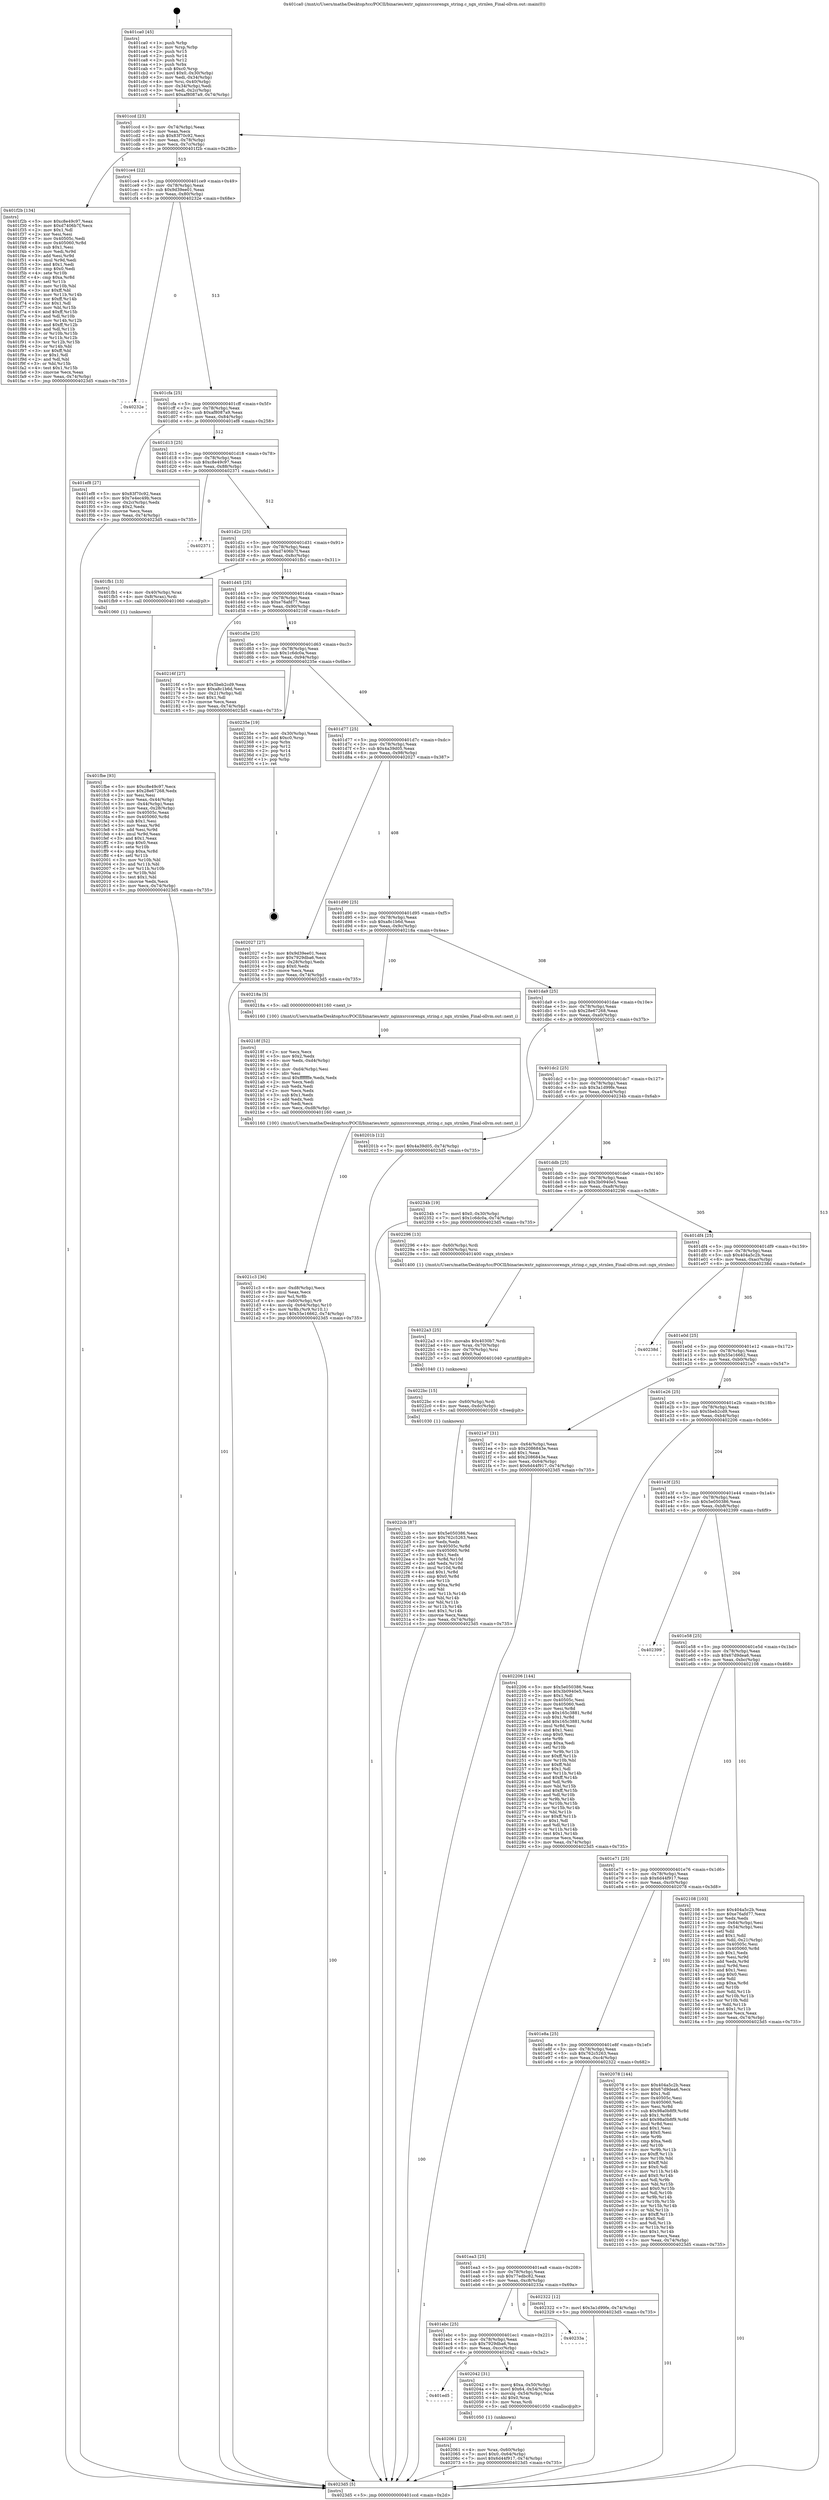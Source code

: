 digraph "0x401ca0" {
  label = "0x401ca0 (/mnt/c/Users/mathe/Desktop/tcc/POCII/binaries/extr_nginxsrccorengx_string.c_ngx_strnlen_Final-ollvm.out::main(0))"
  labelloc = "t"
  node[shape=record]

  Entry [label="",width=0.3,height=0.3,shape=circle,fillcolor=black,style=filled]
  "0x401ccd" [label="{
     0x401ccd [23]\l
     | [instrs]\l
     &nbsp;&nbsp;0x401ccd \<+3\>: mov -0x74(%rbp),%eax\l
     &nbsp;&nbsp;0x401cd0 \<+2\>: mov %eax,%ecx\l
     &nbsp;&nbsp;0x401cd2 \<+6\>: sub $0x83f70c92,%ecx\l
     &nbsp;&nbsp;0x401cd8 \<+3\>: mov %eax,-0x78(%rbp)\l
     &nbsp;&nbsp;0x401cdb \<+3\>: mov %ecx,-0x7c(%rbp)\l
     &nbsp;&nbsp;0x401cde \<+6\>: je 0000000000401f2b \<main+0x28b\>\l
  }"]
  "0x401f2b" [label="{
     0x401f2b [134]\l
     | [instrs]\l
     &nbsp;&nbsp;0x401f2b \<+5\>: mov $0xc8e49c97,%eax\l
     &nbsp;&nbsp;0x401f30 \<+5\>: mov $0xd7406b7f,%ecx\l
     &nbsp;&nbsp;0x401f35 \<+2\>: mov $0x1,%dl\l
     &nbsp;&nbsp;0x401f37 \<+2\>: xor %esi,%esi\l
     &nbsp;&nbsp;0x401f39 \<+7\>: mov 0x40505c,%edi\l
     &nbsp;&nbsp;0x401f40 \<+8\>: mov 0x405060,%r8d\l
     &nbsp;&nbsp;0x401f48 \<+3\>: sub $0x1,%esi\l
     &nbsp;&nbsp;0x401f4b \<+3\>: mov %edi,%r9d\l
     &nbsp;&nbsp;0x401f4e \<+3\>: add %esi,%r9d\l
     &nbsp;&nbsp;0x401f51 \<+4\>: imul %r9d,%edi\l
     &nbsp;&nbsp;0x401f55 \<+3\>: and $0x1,%edi\l
     &nbsp;&nbsp;0x401f58 \<+3\>: cmp $0x0,%edi\l
     &nbsp;&nbsp;0x401f5b \<+4\>: sete %r10b\l
     &nbsp;&nbsp;0x401f5f \<+4\>: cmp $0xa,%r8d\l
     &nbsp;&nbsp;0x401f63 \<+4\>: setl %r11b\l
     &nbsp;&nbsp;0x401f67 \<+3\>: mov %r10b,%bl\l
     &nbsp;&nbsp;0x401f6a \<+3\>: xor $0xff,%bl\l
     &nbsp;&nbsp;0x401f6d \<+3\>: mov %r11b,%r14b\l
     &nbsp;&nbsp;0x401f70 \<+4\>: xor $0xff,%r14b\l
     &nbsp;&nbsp;0x401f74 \<+3\>: xor $0x1,%dl\l
     &nbsp;&nbsp;0x401f77 \<+3\>: mov %bl,%r15b\l
     &nbsp;&nbsp;0x401f7a \<+4\>: and $0xff,%r15b\l
     &nbsp;&nbsp;0x401f7e \<+3\>: and %dl,%r10b\l
     &nbsp;&nbsp;0x401f81 \<+3\>: mov %r14b,%r12b\l
     &nbsp;&nbsp;0x401f84 \<+4\>: and $0xff,%r12b\l
     &nbsp;&nbsp;0x401f88 \<+3\>: and %dl,%r11b\l
     &nbsp;&nbsp;0x401f8b \<+3\>: or %r10b,%r15b\l
     &nbsp;&nbsp;0x401f8e \<+3\>: or %r11b,%r12b\l
     &nbsp;&nbsp;0x401f91 \<+3\>: xor %r12b,%r15b\l
     &nbsp;&nbsp;0x401f94 \<+3\>: or %r14b,%bl\l
     &nbsp;&nbsp;0x401f97 \<+3\>: xor $0xff,%bl\l
     &nbsp;&nbsp;0x401f9a \<+3\>: or $0x1,%dl\l
     &nbsp;&nbsp;0x401f9d \<+2\>: and %dl,%bl\l
     &nbsp;&nbsp;0x401f9f \<+3\>: or %bl,%r15b\l
     &nbsp;&nbsp;0x401fa2 \<+4\>: test $0x1,%r15b\l
     &nbsp;&nbsp;0x401fa6 \<+3\>: cmovne %ecx,%eax\l
     &nbsp;&nbsp;0x401fa9 \<+3\>: mov %eax,-0x74(%rbp)\l
     &nbsp;&nbsp;0x401fac \<+5\>: jmp 00000000004023d5 \<main+0x735\>\l
  }"]
  "0x401ce4" [label="{
     0x401ce4 [22]\l
     | [instrs]\l
     &nbsp;&nbsp;0x401ce4 \<+5\>: jmp 0000000000401ce9 \<main+0x49\>\l
     &nbsp;&nbsp;0x401ce9 \<+3\>: mov -0x78(%rbp),%eax\l
     &nbsp;&nbsp;0x401cec \<+5\>: sub $0x9d39ee01,%eax\l
     &nbsp;&nbsp;0x401cf1 \<+3\>: mov %eax,-0x80(%rbp)\l
     &nbsp;&nbsp;0x401cf4 \<+6\>: je 000000000040232e \<main+0x68e\>\l
  }"]
  Exit [label="",width=0.3,height=0.3,shape=circle,fillcolor=black,style=filled,peripheries=2]
  "0x40232e" [label="{
     0x40232e\l
  }", style=dashed]
  "0x401cfa" [label="{
     0x401cfa [25]\l
     | [instrs]\l
     &nbsp;&nbsp;0x401cfa \<+5\>: jmp 0000000000401cff \<main+0x5f\>\l
     &nbsp;&nbsp;0x401cff \<+3\>: mov -0x78(%rbp),%eax\l
     &nbsp;&nbsp;0x401d02 \<+5\>: sub $0xaf8087a9,%eax\l
     &nbsp;&nbsp;0x401d07 \<+6\>: mov %eax,-0x84(%rbp)\l
     &nbsp;&nbsp;0x401d0d \<+6\>: je 0000000000401ef8 \<main+0x258\>\l
  }"]
  "0x4022cb" [label="{
     0x4022cb [87]\l
     | [instrs]\l
     &nbsp;&nbsp;0x4022cb \<+5\>: mov $0x5e050386,%eax\l
     &nbsp;&nbsp;0x4022d0 \<+5\>: mov $0x762c5263,%ecx\l
     &nbsp;&nbsp;0x4022d5 \<+2\>: xor %edx,%edx\l
     &nbsp;&nbsp;0x4022d7 \<+8\>: mov 0x40505c,%r8d\l
     &nbsp;&nbsp;0x4022df \<+8\>: mov 0x405060,%r9d\l
     &nbsp;&nbsp;0x4022e7 \<+3\>: sub $0x1,%edx\l
     &nbsp;&nbsp;0x4022ea \<+3\>: mov %r8d,%r10d\l
     &nbsp;&nbsp;0x4022ed \<+3\>: add %edx,%r10d\l
     &nbsp;&nbsp;0x4022f0 \<+4\>: imul %r10d,%r8d\l
     &nbsp;&nbsp;0x4022f4 \<+4\>: and $0x1,%r8d\l
     &nbsp;&nbsp;0x4022f8 \<+4\>: cmp $0x0,%r8d\l
     &nbsp;&nbsp;0x4022fc \<+4\>: sete %r11b\l
     &nbsp;&nbsp;0x402300 \<+4\>: cmp $0xa,%r9d\l
     &nbsp;&nbsp;0x402304 \<+3\>: setl %bl\l
     &nbsp;&nbsp;0x402307 \<+3\>: mov %r11b,%r14b\l
     &nbsp;&nbsp;0x40230a \<+3\>: and %bl,%r14b\l
     &nbsp;&nbsp;0x40230d \<+3\>: xor %bl,%r11b\l
     &nbsp;&nbsp;0x402310 \<+3\>: or %r11b,%r14b\l
     &nbsp;&nbsp;0x402313 \<+4\>: test $0x1,%r14b\l
     &nbsp;&nbsp;0x402317 \<+3\>: cmovne %ecx,%eax\l
     &nbsp;&nbsp;0x40231a \<+3\>: mov %eax,-0x74(%rbp)\l
     &nbsp;&nbsp;0x40231d \<+5\>: jmp 00000000004023d5 \<main+0x735\>\l
  }"]
  "0x401ef8" [label="{
     0x401ef8 [27]\l
     | [instrs]\l
     &nbsp;&nbsp;0x401ef8 \<+5\>: mov $0x83f70c92,%eax\l
     &nbsp;&nbsp;0x401efd \<+5\>: mov $0x7e4ec49b,%ecx\l
     &nbsp;&nbsp;0x401f02 \<+3\>: mov -0x2c(%rbp),%edx\l
     &nbsp;&nbsp;0x401f05 \<+3\>: cmp $0x2,%edx\l
     &nbsp;&nbsp;0x401f08 \<+3\>: cmovne %ecx,%eax\l
     &nbsp;&nbsp;0x401f0b \<+3\>: mov %eax,-0x74(%rbp)\l
     &nbsp;&nbsp;0x401f0e \<+5\>: jmp 00000000004023d5 \<main+0x735\>\l
  }"]
  "0x401d13" [label="{
     0x401d13 [25]\l
     | [instrs]\l
     &nbsp;&nbsp;0x401d13 \<+5\>: jmp 0000000000401d18 \<main+0x78\>\l
     &nbsp;&nbsp;0x401d18 \<+3\>: mov -0x78(%rbp),%eax\l
     &nbsp;&nbsp;0x401d1b \<+5\>: sub $0xc8e49c97,%eax\l
     &nbsp;&nbsp;0x401d20 \<+6\>: mov %eax,-0x88(%rbp)\l
     &nbsp;&nbsp;0x401d26 \<+6\>: je 0000000000402371 \<main+0x6d1\>\l
  }"]
  "0x4023d5" [label="{
     0x4023d5 [5]\l
     | [instrs]\l
     &nbsp;&nbsp;0x4023d5 \<+5\>: jmp 0000000000401ccd \<main+0x2d\>\l
  }"]
  "0x401ca0" [label="{
     0x401ca0 [45]\l
     | [instrs]\l
     &nbsp;&nbsp;0x401ca0 \<+1\>: push %rbp\l
     &nbsp;&nbsp;0x401ca1 \<+3\>: mov %rsp,%rbp\l
     &nbsp;&nbsp;0x401ca4 \<+2\>: push %r15\l
     &nbsp;&nbsp;0x401ca6 \<+2\>: push %r14\l
     &nbsp;&nbsp;0x401ca8 \<+2\>: push %r12\l
     &nbsp;&nbsp;0x401caa \<+1\>: push %rbx\l
     &nbsp;&nbsp;0x401cab \<+7\>: sub $0xc0,%rsp\l
     &nbsp;&nbsp;0x401cb2 \<+7\>: movl $0x0,-0x30(%rbp)\l
     &nbsp;&nbsp;0x401cb9 \<+3\>: mov %edi,-0x34(%rbp)\l
     &nbsp;&nbsp;0x401cbc \<+4\>: mov %rsi,-0x40(%rbp)\l
     &nbsp;&nbsp;0x401cc0 \<+3\>: mov -0x34(%rbp),%edi\l
     &nbsp;&nbsp;0x401cc3 \<+3\>: mov %edi,-0x2c(%rbp)\l
     &nbsp;&nbsp;0x401cc6 \<+7\>: movl $0xaf8087a9,-0x74(%rbp)\l
  }"]
  "0x4022bc" [label="{
     0x4022bc [15]\l
     | [instrs]\l
     &nbsp;&nbsp;0x4022bc \<+4\>: mov -0x60(%rbp),%rdi\l
     &nbsp;&nbsp;0x4022c0 \<+6\>: mov %eax,-0xdc(%rbp)\l
     &nbsp;&nbsp;0x4022c6 \<+5\>: call 0000000000401030 \<free@plt\>\l
     | [calls]\l
     &nbsp;&nbsp;0x401030 \{1\} (unknown)\l
  }"]
  "0x402371" [label="{
     0x402371\l
  }", style=dashed]
  "0x401d2c" [label="{
     0x401d2c [25]\l
     | [instrs]\l
     &nbsp;&nbsp;0x401d2c \<+5\>: jmp 0000000000401d31 \<main+0x91\>\l
     &nbsp;&nbsp;0x401d31 \<+3\>: mov -0x78(%rbp),%eax\l
     &nbsp;&nbsp;0x401d34 \<+5\>: sub $0xd7406b7f,%eax\l
     &nbsp;&nbsp;0x401d39 \<+6\>: mov %eax,-0x8c(%rbp)\l
     &nbsp;&nbsp;0x401d3f \<+6\>: je 0000000000401fb1 \<main+0x311\>\l
  }"]
  "0x4022a3" [label="{
     0x4022a3 [25]\l
     | [instrs]\l
     &nbsp;&nbsp;0x4022a3 \<+10\>: movabs $0x4030b7,%rdi\l
     &nbsp;&nbsp;0x4022ad \<+4\>: mov %rax,-0x70(%rbp)\l
     &nbsp;&nbsp;0x4022b1 \<+4\>: mov -0x70(%rbp),%rsi\l
     &nbsp;&nbsp;0x4022b5 \<+2\>: mov $0x0,%al\l
     &nbsp;&nbsp;0x4022b7 \<+5\>: call 0000000000401040 \<printf@plt\>\l
     | [calls]\l
     &nbsp;&nbsp;0x401040 \{1\} (unknown)\l
  }"]
  "0x401fb1" [label="{
     0x401fb1 [13]\l
     | [instrs]\l
     &nbsp;&nbsp;0x401fb1 \<+4\>: mov -0x40(%rbp),%rax\l
     &nbsp;&nbsp;0x401fb5 \<+4\>: mov 0x8(%rax),%rdi\l
     &nbsp;&nbsp;0x401fb9 \<+5\>: call 0000000000401060 \<atoi@plt\>\l
     | [calls]\l
     &nbsp;&nbsp;0x401060 \{1\} (unknown)\l
  }"]
  "0x401d45" [label="{
     0x401d45 [25]\l
     | [instrs]\l
     &nbsp;&nbsp;0x401d45 \<+5\>: jmp 0000000000401d4a \<main+0xaa\>\l
     &nbsp;&nbsp;0x401d4a \<+3\>: mov -0x78(%rbp),%eax\l
     &nbsp;&nbsp;0x401d4d \<+5\>: sub $0xe76afd77,%eax\l
     &nbsp;&nbsp;0x401d52 \<+6\>: mov %eax,-0x90(%rbp)\l
     &nbsp;&nbsp;0x401d58 \<+6\>: je 000000000040216f \<main+0x4cf\>\l
  }"]
  "0x401fbe" [label="{
     0x401fbe [93]\l
     | [instrs]\l
     &nbsp;&nbsp;0x401fbe \<+5\>: mov $0xc8e49c97,%ecx\l
     &nbsp;&nbsp;0x401fc3 \<+5\>: mov $0x28e67268,%edx\l
     &nbsp;&nbsp;0x401fc8 \<+2\>: xor %esi,%esi\l
     &nbsp;&nbsp;0x401fca \<+3\>: mov %eax,-0x44(%rbp)\l
     &nbsp;&nbsp;0x401fcd \<+3\>: mov -0x44(%rbp),%eax\l
     &nbsp;&nbsp;0x401fd0 \<+3\>: mov %eax,-0x28(%rbp)\l
     &nbsp;&nbsp;0x401fd3 \<+7\>: mov 0x40505c,%eax\l
     &nbsp;&nbsp;0x401fda \<+8\>: mov 0x405060,%r8d\l
     &nbsp;&nbsp;0x401fe2 \<+3\>: sub $0x1,%esi\l
     &nbsp;&nbsp;0x401fe5 \<+3\>: mov %eax,%r9d\l
     &nbsp;&nbsp;0x401fe8 \<+3\>: add %esi,%r9d\l
     &nbsp;&nbsp;0x401feb \<+4\>: imul %r9d,%eax\l
     &nbsp;&nbsp;0x401fef \<+3\>: and $0x1,%eax\l
     &nbsp;&nbsp;0x401ff2 \<+3\>: cmp $0x0,%eax\l
     &nbsp;&nbsp;0x401ff5 \<+4\>: sete %r10b\l
     &nbsp;&nbsp;0x401ff9 \<+4\>: cmp $0xa,%r8d\l
     &nbsp;&nbsp;0x401ffd \<+4\>: setl %r11b\l
     &nbsp;&nbsp;0x402001 \<+3\>: mov %r10b,%bl\l
     &nbsp;&nbsp;0x402004 \<+3\>: and %r11b,%bl\l
     &nbsp;&nbsp;0x402007 \<+3\>: xor %r11b,%r10b\l
     &nbsp;&nbsp;0x40200a \<+3\>: or %r10b,%bl\l
     &nbsp;&nbsp;0x40200d \<+3\>: test $0x1,%bl\l
     &nbsp;&nbsp;0x402010 \<+3\>: cmovne %edx,%ecx\l
     &nbsp;&nbsp;0x402013 \<+3\>: mov %ecx,-0x74(%rbp)\l
     &nbsp;&nbsp;0x402016 \<+5\>: jmp 00000000004023d5 \<main+0x735\>\l
  }"]
  "0x4021c3" [label="{
     0x4021c3 [36]\l
     | [instrs]\l
     &nbsp;&nbsp;0x4021c3 \<+6\>: mov -0xd8(%rbp),%ecx\l
     &nbsp;&nbsp;0x4021c9 \<+3\>: imul %eax,%ecx\l
     &nbsp;&nbsp;0x4021cc \<+3\>: mov %cl,%r8b\l
     &nbsp;&nbsp;0x4021cf \<+4\>: mov -0x60(%rbp),%r9\l
     &nbsp;&nbsp;0x4021d3 \<+4\>: movslq -0x64(%rbp),%r10\l
     &nbsp;&nbsp;0x4021d7 \<+4\>: mov %r8b,(%r9,%r10,1)\l
     &nbsp;&nbsp;0x4021db \<+7\>: movl $0x55e16662,-0x74(%rbp)\l
     &nbsp;&nbsp;0x4021e2 \<+5\>: jmp 00000000004023d5 \<main+0x735\>\l
  }"]
  "0x40216f" [label="{
     0x40216f [27]\l
     | [instrs]\l
     &nbsp;&nbsp;0x40216f \<+5\>: mov $0x5beb2cd9,%eax\l
     &nbsp;&nbsp;0x402174 \<+5\>: mov $0xa8c1b6d,%ecx\l
     &nbsp;&nbsp;0x402179 \<+3\>: mov -0x21(%rbp),%dl\l
     &nbsp;&nbsp;0x40217c \<+3\>: test $0x1,%dl\l
     &nbsp;&nbsp;0x40217f \<+3\>: cmovne %ecx,%eax\l
     &nbsp;&nbsp;0x402182 \<+3\>: mov %eax,-0x74(%rbp)\l
     &nbsp;&nbsp;0x402185 \<+5\>: jmp 00000000004023d5 \<main+0x735\>\l
  }"]
  "0x401d5e" [label="{
     0x401d5e [25]\l
     | [instrs]\l
     &nbsp;&nbsp;0x401d5e \<+5\>: jmp 0000000000401d63 \<main+0xc3\>\l
     &nbsp;&nbsp;0x401d63 \<+3\>: mov -0x78(%rbp),%eax\l
     &nbsp;&nbsp;0x401d66 \<+5\>: sub $0x1c6dc0a,%eax\l
     &nbsp;&nbsp;0x401d6b \<+6\>: mov %eax,-0x94(%rbp)\l
     &nbsp;&nbsp;0x401d71 \<+6\>: je 000000000040235e \<main+0x6be\>\l
  }"]
  "0x40218f" [label="{
     0x40218f [52]\l
     | [instrs]\l
     &nbsp;&nbsp;0x40218f \<+2\>: xor %ecx,%ecx\l
     &nbsp;&nbsp;0x402191 \<+5\>: mov $0x2,%edx\l
     &nbsp;&nbsp;0x402196 \<+6\>: mov %edx,-0xd4(%rbp)\l
     &nbsp;&nbsp;0x40219c \<+1\>: cltd\l
     &nbsp;&nbsp;0x40219d \<+6\>: mov -0xd4(%rbp),%esi\l
     &nbsp;&nbsp;0x4021a3 \<+2\>: idiv %esi\l
     &nbsp;&nbsp;0x4021a5 \<+6\>: imul $0xfffffffe,%edx,%edx\l
     &nbsp;&nbsp;0x4021ab \<+2\>: mov %ecx,%edi\l
     &nbsp;&nbsp;0x4021ad \<+2\>: sub %edx,%edi\l
     &nbsp;&nbsp;0x4021af \<+2\>: mov %ecx,%edx\l
     &nbsp;&nbsp;0x4021b1 \<+3\>: sub $0x1,%edx\l
     &nbsp;&nbsp;0x4021b4 \<+2\>: add %edx,%edi\l
     &nbsp;&nbsp;0x4021b6 \<+2\>: sub %edi,%ecx\l
     &nbsp;&nbsp;0x4021b8 \<+6\>: mov %ecx,-0xd8(%rbp)\l
     &nbsp;&nbsp;0x4021be \<+5\>: call 0000000000401160 \<next_i\>\l
     | [calls]\l
     &nbsp;&nbsp;0x401160 \{100\} (/mnt/c/Users/mathe/Desktop/tcc/POCII/binaries/extr_nginxsrccorengx_string.c_ngx_strnlen_Final-ollvm.out::next_i)\l
  }"]
  "0x40235e" [label="{
     0x40235e [19]\l
     | [instrs]\l
     &nbsp;&nbsp;0x40235e \<+3\>: mov -0x30(%rbp),%eax\l
     &nbsp;&nbsp;0x402361 \<+7\>: add $0xc0,%rsp\l
     &nbsp;&nbsp;0x402368 \<+1\>: pop %rbx\l
     &nbsp;&nbsp;0x402369 \<+2\>: pop %r12\l
     &nbsp;&nbsp;0x40236b \<+2\>: pop %r14\l
     &nbsp;&nbsp;0x40236d \<+2\>: pop %r15\l
     &nbsp;&nbsp;0x40236f \<+1\>: pop %rbp\l
     &nbsp;&nbsp;0x402370 \<+1\>: ret\l
  }"]
  "0x401d77" [label="{
     0x401d77 [25]\l
     | [instrs]\l
     &nbsp;&nbsp;0x401d77 \<+5\>: jmp 0000000000401d7c \<main+0xdc\>\l
     &nbsp;&nbsp;0x401d7c \<+3\>: mov -0x78(%rbp),%eax\l
     &nbsp;&nbsp;0x401d7f \<+5\>: sub $0x4a39d05,%eax\l
     &nbsp;&nbsp;0x401d84 \<+6\>: mov %eax,-0x98(%rbp)\l
     &nbsp;&nbsp;0x401d8a \<+6\>: je 0000000000402027 \<main+0x387\>\l
  }"]
  "0x402061" [label="{
     0x402061 [23]\l
     | [instrs]\l
     &nbsp;&nbsp;0x402061 \<+4\>: mov %rax,-0x60(%rbp)\l
     &nbsp;&nbsp;0x402065 \<+7\>: movl $0x0,-0x64(%rbp)\l
     &nbsp;&nbsp;0x40206c \<+7\>: movl $0x6d44f917,-0x74(%rbp)\l
     &nbsp;&nbsp;0x402073 \<+5\>: jmp 00000000004023d5 \<main+0x735\>\l
  }"]
  "0x402027" [label="{
     0x402027 [27]\l
     | [instrs]\l
     &nbsp;&nbsp;0x402027 \<+5\>: mov $0x9d39ee01,%eax\l
     &nbsp;&nbsp;0x40202c \<+5\>: mov $0x7929dba6,%ecx\l
     &nbsp;&nbsp;0x402031 \<+3\>: mov -0x28(%rbp),%edx\l
     &nbsp;&nbsp;0x402034 \<+3\>: cmp $0x0,%edx\l
     &nbsp;&nbsp;0x402037 \<+3\>: cmove %ecx,%eax\l
     &nbsp;&nbsp;0x40203a \<+3\>: mov %eax,-0x74(%rbp)\l
     &nbsp;&nbsp;0x40203d \<+5\>: jmp 00000000004023d5 \<main+0x735\>\l
  }"]
  "0x401d90" [label="{
     0x401d90 [25]\l
     | [instrs]\l
     &nbsp;&nbsp;0x401d90 \<+5\>: jmp 0000000000401d95 \<main+0xf5\>\l
     &nbsp;&nbsp;0x401d95 \<+3\>: mov -0x78(%rbp),%eax\l
     &nbsp;&nbsp;0x401d98 \<+5\>: sub $0xa8c1b6d,%eax\l
     &nbsp;&nbsp;0x401d9d \<+6\>: mov %eax,-0x9c(%rbp)\l
     &nbsp;&nbsp;0x401da3 \<+6\>: je 000000000040218a \<main+0x4ea\>\l
  }"]
  "0x401ed5" [label="{
     0x401ed5\l
  }", style=dashed]
  "0x40218a" [label="{
     0x40218a [5]\l
     | [instrs]\l
     &nbsp;&nbsp;0x40218a \<+5\>: call 0000000000401160 \<next_i\>\l
     | [calls]\l
     &nbsp;&nbsp;0x401160 \{100\} (/mnt/c/Users/mathe/Desktop/tcc/POCII/binaries/extr_nginxsrccorengx_string.c_ngx_strnlen_Final-ollvm.out::next_i)\l
  }"]
  "0x401da9" [label="{
     0x401da9 [25]\l
     | [instrs]\l
     &nbsp;&nbsp;0x401da9 \<+5\>: jmp 0000000000401dae \<main+0x10e\>\l
     &nbsp;&nbsp;0x401dae \<+3\>: mov -0x78(%rbp),%eax\l
     &nbsp;&nbsp;0x401db1 \<+5\>: sub $0x28e67268,%eax\l
     &nbsp;&nbsp;0x401db6 \<+6\>: mov %eax,-0xa0(%rbp)\l
     &nbsp;&nbsp;0x401dbc \<+6\>: je 000000000040201b \<main+0x37b\>\l
  }"]
  "0x402042" [label="{
     0x402042 [31]\l
     | [instrs]\l
     &nbsp;&nbsp;0x402042 \<+8\>: movq $0xa,-0x50(%rbp)\l
     &nbsp;&nbsp;0x40204a \<+7\>: movl $0x64,-0x54(%rbp)\l
     &nbsp;&nbsp;0x402051 \<+4\>: movslq -0x54(%rbp),%rax\l
     &nbsp;&nbsp;0x402055 \<+4\>: shl $0x0,%rax\l
     &nbsp;&nbsp;0x402059 \<+3\>: mov %rax,%rdi\l
     &nbsp;&nbsp;0x40205c \<+5\>: call 0000000000401050 \<malloc@plt\>\l
     | [calls]\l
     &nbsp;&nbsp;0x401050 \{1\} (unknown)\l
  }"]
  "0x40201b" [label="{
     0x40201b [12]\l
     | [instrs]\l
     &nbsp;&nbsp;0x40201b \<+7\>: movl $0x4a39d05,-0x74(%rbp)\l
     &nbsp;&nbsp;0x402022 \<+5\>: jmp 00000000004023d5 \<main+0x735\>\l
  }"]
  "0x401dc2" [label="{
     0x401dc2 [25]\l
     | [instrs]\l
     &nbsp;&nbsp;0x401dc2 \<+5\>: jmp 0000000000401dc7 \<main+0x127\>\l
     &nbsp;&nbsp;0x401dc7 \<+3\>: mov -0x78(%rbp),%eax\l
     &nbsp;&nbsp;0x401dca \<+5\>: sub $0x3a1d99fe,%eax\l
     &nbsp;&nbsp;0x401dcf \<+6\>: mov %eax,-0xa4(%rbp)\l
     &nbsp;&nbsp;0x401dd5 \<+6\>: je 000000000040234b \<main+0x6ab\>\l
  }"]
  "0x401ebc" [label="{
     0x401ebc [25]\l
     | [instrs]\l
     &nbsp;&nbsp;0x401ebc \<+5\>: jmp 0000000000401ec1 \<main+0x221\>\l
     &nbsp;&nbsp;0x401ec1 \<+3\>: mov -0x78(%rbp),%eax\l
     &nbsp;&nbsp;0x401ec4 \<+5\>: sub $0x7929dba6,%eax\l
     &nbsp;&nbsp;0x401ec9 \<+6\>: mov %eax,-0xcc(%rbp)\l
     &nbsp;&nbsp;0x401ecf \<+6\>: je 0000000000402042 \<main+0x3a2\>\l
  }"]
  "0x40234b" [label="{
     0x40234b [19]\l
     | [instrs]\l
     &nbsp;&nbsp;0x40234b \<+7\>: movl $0x0,-0x30(%rbp)\l
     &nbsp;&nbsp;0x402352 \<+7\>: movl $0x1c6dc0a,-0x74(%rbp)\l
     &nbsp;&nbsp;0x402359 \<+5\>: jmp 00000000004023d5 \<main+0x735\>\l
  }"]
  "0x401ddb" [label="{
     0x401ddb [25]\l
     | [instrs]\l
     &nbsp;&nbsp;0x401ddb \<+5\>: jmp 0000000000401de0 \<main+0x140\>\l
     &nbsp;&nbsp;0x401de0 \<+3\>: mov -0x78(%rbp),%eax\l
     &nbsp;&nbsp;0x401de3 \<+5\>: sub $0x3b0940e5,%eax\l
     &nbsp;&nbsp;0x401de8 \<+6\>: mov %eax,-0xa8(%rbp)\l
     &nbsp;&nbsp;0x401dee \<+6\>: je 0000000000402296 \<main+0x5f6\>\l
  }"]
  "0x40233a" [label="{
     0x40233a\l
  }", style=dashed]
  "0x402296" [label="{
     0x402296 [13]\l
     | [instrs]\l
     &nbsp;&nbsp;0x402296 \<+4\>: mov -0x60(%rbp),%rdi\l
     &nbsp;&nbsp;0x40229a \<+4\>: mov -0x50(%rbp),%rsi\l
     &nbsp;&nbsp;0x40229e \<+5\>: call 0000000000401400 \<ngx_strnlen\>\l
     | [calls]\l
     &nbsp;&nbsp;0x401400 \{1\} (/mnt/c/Users/mathe/Desktop/tcc/POCII/binaries/extr_nginxsrccorengx_string.c_ngx_strnlen_Final-ollvm.out::ngx_strnlen)\l
  }"]
  "0x401df4" [label="{
     0x401df4 [25]\l
     | [instrs]\l
     &nbsp;&nbsp;0x401df4 \<+5\>: jmp 0000000000401df9 \<main+0x159\>\l
     &nbsp;&nbsp;0x401df9 \<+3\>: mov -0x78(%rbp),%eax\l
     &nbsp;&nbsp;0x401dfc \<+5\>: sub $0x404a5c2b,%eax\l
     &nbsp;&nbsp;0x401e01 \<+6\>: mov %eax,-0xac(%rbp)\l
     &nbsp;&nbsp;0x401e07 \<+6\>: je 000000000040238d \<main+0x6ed\>\l
  }"]
  "0x401ea3" [label="{
     0x401ea3 [25]\l
     | [instrs]\l
     &nbsp;&nbsp;0x401ea3 \<+5\>: jmp 0000000000401ea8 \<main+0x208\>\l
     &nbsp;&nbsp;0x401ea8 \<+3\>: mov -0x78(%rbp),%eax\l
     &nbsp;&nbsp;0x401eab \<+5\>: sub $0x77edbc82,%eax\l
     &nbsp;&nbsp;0x401eb0 \<+6\>: mov %eax,-0xc8(%rbp)\l
     &nbsp;&nbsp;0x401eb6 \<+6\>: je 000000000040233a \<main+0x69a\>\l
  }"]
  "0x40238d" [label="{
     0x40238d\l
  }", style=dashed]
  "0x401e0d" [label="{
     0x401e0d [25]\l
     | [instrs]\l
     &nbsp;&nbsp;0x401e0d \<+5\>: jmp 0000000000401e12 \<main+0x172\>\l
     &nbsp;&nbsp;0x401e12 \<+3\>: mov -0x78(%rbp),%eax\l
     &nbsp;&nbsp;0x401e15 \<+5\>: sub $0x55e16662,%eax\l
     &nbsp;&nbsp;0x401e1a \<+6\>: mov %eax,-0xb0(%rbp)\l
     &nbsp;&nbsp;0x401e20 \<+6\>: je 00000000004021e7 \<main+0x547\>\l
  }"]
  "0x402322" [label="{
     0x402322 [12]\l
     | [instrs]\l
     &nbsp;&nbsp;0x402322 \<+7\>: movl $0x3a1d99fe,-0x74(%rbp)\l
     &nbsp;&nbsp;0x402329 \<+5\>: jmp 00000000004023d5 \<main+0x735\>\l
  }"]
  "0x4021e7" [label="{
     0x4021e7 [31]\l
     | [instrs]\l
     &nbsp;&nbsp;0x4021e7 \<+3\>: mov -0x64(%rbp),%eax\l
     &nbsp;&nbsp;0x4021ea \<+5\>: sub $0x2086843e,%eax\l
     &nbsp;&nbsp;0x4021ef \<+3\>: add $0x1,%eax\l
     &nbsp;&nbsp;0x4021f2 \<+5\>: add $0x2086843e,%eax\l
     &nbsp;&nbsp;0x4021f7 \<+3\>: mov %eax,-0x64(%rbp)\l
     &nbsp;&nbsp;0x4021fa \<+7\>: movl $0x6d44f917,-0x74(%rbp)\l
     &nbsp;&nbsp;0x402201 \<+5\>: jmp 00000000004023d5 \<main+0x735\>\l
  }"]
  "0x401e26" [label="{
     0x401e26 [25]\l
     | [instrs]\l
     &nbsp;&nbsp;0x401e26 \<+5\>: jmp 0000000000401e2b \<main+0x18b\>\l
     &nbsp;&nbsp;0x401e2b \<+3\>: mov -0x78(%rbp),%eax\l
     &nbsp;&nbsp;0x401e2e \<+5\>: sub $0x5beb2cd9,%eax\l
     &nbsp;&nbsp;0x401e33 \<+6\>: mov %eax,-0xb4(%rbp)\l
     &nbsp;&nbsp;0x401e39 \<+6\>: je 0000000000402206 \<main+0x566\>\l
  }"]
  "0x401e8a" [label="{
     0x401e8a [25]\l
     | [instrs]\l
     &nbsp;&nbsp;0x401e8a \<+5\>: jmp 0000000000401e8f \<main+0x1ef\>\l
     &nbsp;&nbsp;0x401e8f \<+3\>: mov -0x78(%rbp),%eax\l
     &nbsp;&nbsp;0x401e92 \<+5\>: sub $0x762c5263,%eax\l
     &nbsp;&nbsp;0x401e97 \<+6\>: mov %eax,-0xc4(%rbp)\l
     &nbsp;&nbsp;0x401e9d \<+6\>: je 0000000000402322 \<main+0x682\>\l
  }"]
  "0x402206" [label="{
     0x402206 [144]\l
     | [instrs]\l
     &nbsp;&nbsp;0x402206 \<+5\>: mov $0x5e050386,%eax\l
     &nbsp;&nbsp;0x40220b \<+5\>: mov $0x3b0940e5,%ecx\l
     &nbsp;&nbsp;0x402210 \<+2\>: mov $0x1,%dl\l
     &nbsp;&nbsp;0x402212 \<+7\>: mov 0x40505c,%esi\l
     &nbsp;&nbsp;0x402219 \<+7\>: mov 0x405060,%edi\l
     &nbsp;&nbsp;0x402220 \<+3\>: mov %esi,%r8d\l
     &nbsp;&nbsp;0x402223 \<+7\>: sub $0x165c3881,%r8d\l
     &nbsp;&nbsp;0x40222a \<+4\>: sub $0x1,%r8d\l
     &nbsp;&nbsp;0x40222e \<+7\>: add $0x165c3881,%r8d\l
     &nbsp;&nbsp;0x402235 \<+4\>: imul %r8d,%esi\l
     &nbsp;&nbsp;0x402239 \<+3\>: and $0x1,%esi\l
     &nbsp;&nbsp;0x40223c \<+3\>: cmp $0x0,%esi\l
     &nbsp;&nbsp;0x40223f \<+4\>: sete %r9b\l
     &nbsp;&nbsp;0x402243 \<+3\>: cmp $0xa,%edi\l
     &nbsp;&nbsp;0x402246 \<+4\>: setl %r10b\l
     &nbsp;&nbsp;0x40224a \<+3\>: mov %r9b,%r11b\l
     &nbsp;&nbsp;0x40224d \<+4\>: xor $0xff,%r11b\l
     &nbsp;&nbsp;0x402251 \<+3\>: mov %r10b,%bl\l
     &nbsp;&nbsp;0x402254 \<+3\>: xor $0xff,%bl\l
     &nbsp;&nbsp;0x402257 \<+3\>: xor $0x1,%dl\l
     &nbsp;&nbsp;0x40225a \<+3\>: mov %r11b,%r14b\l
     &nbsp;&nbsp;0x40225d \<+4\>: and $0xff,%r14b\l
     &nbsp;&nbsp;0x402261 \<+3\>: and %dl,%r9b\l
     &nbsp;&nbsp;0x402264 \<+3\>: mov %bl,%r15b\l
     &nbsp;&nbsp;0x402267 \<+4\>: and $0xff,%r15b\l
     &nbsp;&nbsp;0x40226b \<+3\>: and %dl,%r10b\l
     &nbsp;&nbsp;0x40226e \<+3\>: or %r9b,%r14b\l
     &nbsp;&nbsp;0x402271 \<+3\>: or %r10b,%r15b\l
     &nbsp;&nbsp;0x402274 \<+3\>: xor %r15b,%r14b\l
     &nbsp;&nbsp;0x402277 \<+3\>: or %bl,%r11b\l
     &nbsp;&nbsp;0x40227a \<+4\>: xor $0xff,%r11b\l
     &nbsp;&nbsp;0x40227e \<+3\>: or $0x1,%dl\l
     &nbsp;&nbsp;0x402281 \<+3\>: and %dl,%r11b\l
     &nbsp;&nbsp;0x402284 \<+3\>: or %r11b,%r14b\l
     &nbsp;&nbsp;0x402287 \<+4\>: test $0x1,%r14b\l
     &nbsp;&nbsp;0x40228b \<+3\>: cmovne %ecx,%eax\l
     &nbsp;&nbsp;0x40228e \<+3\>: mov %eax,-0x74(%rbp)\l
     &nbsp;&nbsp;0x402291 \<+5\>: jmp 00000000004023d5 \<main+0x735\>\l
  }"]
  "0x401e3f" [label="{
     0x401e3f [25]\l
     | [instrs]\l
     &nbsp;&nbsp;0x401e3f \<+5\>: jmp 0000000000401e44 \<main+0x1a4\>\l
     &nbsp;&nbsp;0x401e44 \<+3\>: mov -0x78(%rbp),%eax\l
     &nbsp;&nbsp;0x401e47 \<+5\>: sub $0x5e050386,%eax\l
     &nbsp;&nbsp;0x401e4c \<+6\>: mov %eax,-0xb8(%rbp)\l
     &nbsp;&nbsp;0x401e52 \<+6\>: je 0000000000402399 \<main+0x6f9\>\l
  }"]
  "0x402078" [label="{
     0x402078 [144]\l
     | [instrs]\l
     &nbsp;&nbsp;0x402078 \<+5\>: mov $0x404a5c2b,%eax\l
     &nbsp;&nbsp;0x40207d \<+5\>: mov $0x67d9dea6,%ecx\l
     &nbsp;&nbsp;0x402082 \<+2\>: mov $0x1,%dl\l
     &nbsp;&nbsp;0x402084 \<+7\>: mov 0x40505c,%esi\l
     &nbsp;&nbsp;0x40208b \<+7\>: mov 0x405060,%edi\l
     &nbsp;&nbsp;0x402092 \<+3\>: mov %esi,%r8d\l
     &nbsp;&nbsp;0x402095 \<+7\>: sub $0x98a0b8f9,%r8d\l
     &nbsp;&nbsp;0x40209c \<+4\>: sub $0x1,%r8d\l
     &nbsp;&nbsp;0x4020a0 \<+7\>: add $0x98a0b8f9,%r8d\l
     &nbsp;&nbsp;0x4020a7 \<+4\>: imul %r8d,%esi\l
     &nbsp;&nbsp;0x4020ab \<+3\>: and $0x1,%esi\l
     &nbsp;&nbsp;0x4020ae \<+3\>: cmp $0x0,%esi\l
     &nbsp;&nbsp;0x4020b1 \<+4\>: sete %r9b\l
     &nbsp;&nbsp;0x4020b5 \<+3\>: cmp $0xa,%edi\l
     &nbsp;&nbsp;0x4020b8 \<+4\>: setl %r10b\l
     &nbsp;&nbsp;0x4020bc \<+3\>: mov %r9b,%r11b\l
     &nbsp;&nbsp;0x4020bf \<+4\>: xor $0xff,%r11b\l
     &nbsp;&nbsp;0x4020c3 \<+3\>: mov %r10b,%bl\l
     &nbsp;&nbsp;0x4020c6 \<+3\>: xor $0xff,%bl\l
     &nbsp;&nbsp;0x4020c9 \<+3\>: xor $0x0,%dl\l
     &nbsp;&nbsp;0x4020cc \<+3\>: mov %r11b,%r14b\l
     &nbsp;&nbsp;0x4020cf \<+4\>: and $0x0,%r14b\l
     &nbsp;&nbsp;0x4020d3 \<+3\>: and %dl,%r9b\l
     &nbsp;&nbsp;0x4020d6 \<+3\>: mov %bl,%r15b\l
     &nbsp;&nbsp;0x4020d9 \<+4\>: and $0x0,%r15b\l
     &nbsp;&nbsp;0x4020dd \<+3\>: and %dl,%r10b\l
     &nbsp;&nbsp;0x4020e0 \<+3\>: or %r9b,%r14b\l
     &nbsp;&nbsp;0x4020e3 \<+3\>: or %r10b,%r15b\l
     &nbsp;&nbsp;0x4020e6 \<+3\>: xor %r15b,%r14b\l
     &nbsp;&nbsp;0x4020e9 \<+3\>: or %bl,%r11b\l
     &nbsp;&nbsp;0x4020ec \<+4\>: xor $0xff,%r11b\l
     &nbsp;&nbsp;0x4020f0 \<+3\>: or $0x0,%dl\l
     &nbsp;&nbsp;0x4020f3 \<+3\>: and %dl,%r11b\l
     &nbsp;&nbsp;0x4020f6 \<+3\>: or %r11b,%r14b\l
     &nbsp;&nbsp;0x4020f9 \<+4\>: test $0x1,%r14b\l
     &nbsp;&nbsp;0x4020fd \<+3\>: cmovne %ecx,%eax\l
     &nbsp;&nbsp;0x402100 \<+3\>: mov %eax,-0x74(%rbp)\l
     &nbsp;&nbsp;0x402103 \<+5\>: jmp 00000000004023d5 \<main+0x735\>\l
  }"]
  "0x402399" [label="{
     0x402399\l
  }", style=dashed]
  "0x401e58" [label="{
     0x401e58 [25]\l
     | [instrs]\l
     &nbsp;&nbsp;0x401e58 \<+5\>: jmp 0000000000401e5d \<main+0x1bd\>\l
     &nbsp;&nbsp;0x401e5d \<+3\>: mov -0x78(%rbp),%eax\l
     &nbsp;&nbsp;0x401e60 \<+5\>: sub $0x67d9dea6,%eax\l
     &nbsp;&nbsp;0x401e65 \<+6\>: mov %eax,-0xbc(%rbp)\l
     &nbsp;&nbsp;0x401e6b \<+6\>: je 0000000000402108 \<main+0x468\>\l
  }"]
  "0x401e71" [label="{
     0x401e71 [25]\l
     | [instrs]\l
     &nbsp;&nbsp;0x401e71 \<+5\>: jmp 0000000000401e76 \<main+0x1d6\>\l
     &nbsp;&nbsp;0x401e76 \<+3\>: mov -0x78(%rbp),%eax\l
     &nbsp;&nbsp;0x401e79 \<+5\>: sub $0x6d44f917,%eax\l
     &nbsp;&nbsp;0x401e7e \<+6\>: mov %eax,-0xc0(%rbp)\l
     &nbsp;&nbsp;0x401e84 \<+6\>: je 0000000000402078 \<main+0x3d8\>\l
  }"]
  "0x402108" [label="{
     0x402108 [103]\l
     | [instrs]\l
     &nbsp;&nbsp;0x402108 \<+5\>: mov $0x404a5c2b,%eax\l
     &nbsp;&nbsp;0x40210d \<+5\>: mov $0xe76afd77,%ecx\l
     &nbsp;&nbsp;0x402112 \<+2\>: xor %edx,%edx\l
     &nbsp;&nbsp;0x402114 \<+3\>: mov -0x64(%rbp),%esi\l
     &nbsp;&nbsp;0x402117 \<+3\>: cmp -0x54(%rbp),%esi\l
     &nbsp;&nbsp;0x40211a \<+4\>: setl %dil\l
     &nbsp;&nbsp;0x40211e \<+4\>: and $0x1,%dil\l
     &nbsp;&nbsp;0x402122 \<+4\>: mov %dil,-0x21(%rbp)\l
     &nbsp;&nbsp;0x402126 \<+7\>: mov 0x40505c,%esi\l
     &nbsp;&nbsp;0x40212d \<+8\>: mov 0x405060,%r8d\l
     &nbsp;&nbsp;0x402135 \<+3\>: sub $0x1,%edx\l
     &nbsp;&nbsp;0x402138 \<+3\>: mov %esi,%r9d\l
     &nbsp;&nbsp;0x40213b \<+3\>: add %edx,%r9d\l
     &nbsp;&nbsp;0x40213e \<+4\>: imul %r9d,%esi\l
     &nbsp;&nbsp;0x402142 \<+3\>: and $0x1,%esi\l
     &nbsp;&nbsp;0x402145 \<+3\>: cmp $0x0,%esi\l
     &nbsp;&nbsp;0x402148 \<+4\>: sete %dil\l
     &nbsp;&nbsp;0x40214c \<+4\>: cmp $0xa,%r8d\l
     &nbsp;&nbsp;0x402150 \<+4\>: setl %r10b\l
     &nbsp;&nbsp;0x402154 \<+3\>: mov %dil,%r11b\l
     &nbsp;&nbsp;0x402157 \<+3\>: and %r10b,%r11b\l
     &nbsp;&nbsp;0x40215a \<+3\>: xor %r10b,%dil\l
     &nbsp;&nbsp;0x40215d \<+3\>: or %dil,%r11b\l
     &nbsp;&nbsp;0x402160 \<+4\>: test $0x1,%r11b\l
     &nbsp;&nbsp;0x402164 \<+3\>: cmovne %ecx,%eax\l
     &nbsp;&nbsp;0x402167 \<+3\>: mov %eax,-0x74(%rbp)\l
     &nbsp;&nbsp;0x40216a \<+5\>: jmp 00000000004023d5 \<main+0x735\>\l
  }"]
  Entry -> "0x401ca0" [label=" 1"]
  "0x401ccd" -> "0x401f2b" [label=" 1"]
  "0x401ccd" -> "0x401ce4" [label=" 513"]
  "0x40235e" -> Exit [label=" 1"]
  "0x401ce4" -> "0x40232e" [label=" 0"]
  "0x401ce4" -> "0x401cfa" [label=" 513"]
  "0x40234b" -> "0x4023d5" [label=" 1"]
  "0x401cfa" -> "0x401ef8" [label=" 1"]
  "0x401cfa" -> "0x401d13" [label=" 512"]
  "0x401ef8" -> "0x4023d5" [label=" 1"]
  "0x401ca0" -> "0x401ccd" [label=" 1"]
  "0x4023d5" -> "0x401ccd" [label=" 513"]
  "0x401f2b" -> "0x4023d5" [label=" 1"]
  "0x402322" -> "0x4023d5" [label=" 1"]
  "0x401d13" -> "0x402371" [label=" 0"]
  "0x401d13" -> "0x401d2c" [label=" 512"]
  "0x4022cb" -> "0x4023d5" [label=" 1"]
  "0x401d2c" -> "0x401fb1" [label=" 1"]
  "0x401d2c" -> "0x401d45" [label=" 511"]
  "0x401fb1" -> "0x401fbe" [label=" 1"]
  "0x401fbe" -> "0x4023d5" [label=" 1"]
  "0x4022bc" -> "0x4022cb" [label=" 1"]
  "0x401d45" -> "0x40216f" [label=" 101"]
  "0x401d45" -> "0x401d5e" [label=" 410"]
  "0x4022a3" -> "0x4022bc" [label=" 1"]
  "0x401d5e" -> "0x40235e" [label=" 1"]
  "0x401d5e" -> "0x401d77" [label=" 409"]
  "0x402296" -> "0x4022a3" [label=" 1"]
  "0x401d77" -> "0x402027" [label=" 1"]
  "0x401d77" -> "0x401d90" [label=" 408"]
  "0x402206" -> "0x4023d5" [label=" 1"]
  "0x401d90" -> "0x40218a" [label=" 100"]
  "0x401d90" -> "0x401da9" [label=" 308"]
  "0x4021e7" -> "0x4023d5" [label=" 100"]
  "0x401da9" -> "0x40201b" [label=" 1"]
  "0x401da9" -> "0x401dc2" [label=" 307"]
  "0x40201b" -> "0x4023d5" [label=" 1"]
  "0x402027" -> "0x4023d5" [label=" 1"]
  "0x4021c3" -> "0x4023d5" [label=" 100"]
  "0x401dc2" -> "0x40234b" [label=" 1"]
  "0x401dc2" -> "0x401ddb" [label=" 306"]
  "0x40218a" -> "0x40218f" [label=" 100"]
  "0x401ddb" -> "0x402296" [label=" 1"]
  "0x401ddb" -> "0x401df4" [label=" 305"]
  "0x40216f" -> "0x4023d5" [label=" 101"]
  "0x401df4" -> "0x40238d" [label=" 0"]
  "0x401df4" -> "0x401e0d" [label=" 305"]
  "0x402078" -> "0x4023d5" [label=" 101"]
  "0x401e0d" -> "0x4021e7" [label=" 100"]
  "0x401e0d" -> "0x401e26" [label=" 205"]
  "0x402061" -> "0x4023d5" [label=" 1"]
  "0x401e26" -> "0x402206" [label=" 1"]
  "0x401e26" -> "0x401e3f" [label=" 204"]
  "0x401ebc" -> "0x401ed5" [label=" 0"]
  "0x401e3f" -> "0x402399" [label=" 0"]
  "0x401e3f" -> "0x401e58" [label=" 204"]
  "0x401ebc" -> "0x402042" [label=" 1"]
  "0x401e58" -> "0x402108" [label=" 101"]
  "0x401e58" -> "0x401e71" [label=" 103"]
  "0x40218f" -> "0x4021c3" [label=" 100"]
  "0x401e71" -> "0x402078" [label=" 101"]
  "0x401e71" -> "0x401e8a" [label=" 2"]
  "0x402042" -> "0x402061" [label=" 1"]
  "0x401e8a" -> "0x402322" [label=" 1"]
  "0x401e8a" -> "0x401ea3" [label=" 1"]
  "0x402108" -> "0x4023d5" [label=" 101"]
  "0x401ea3" -> "0x40233a" [label=" 0"]
  "0x401ea3" -> "0x401ebc" [label=" 1"]
}
